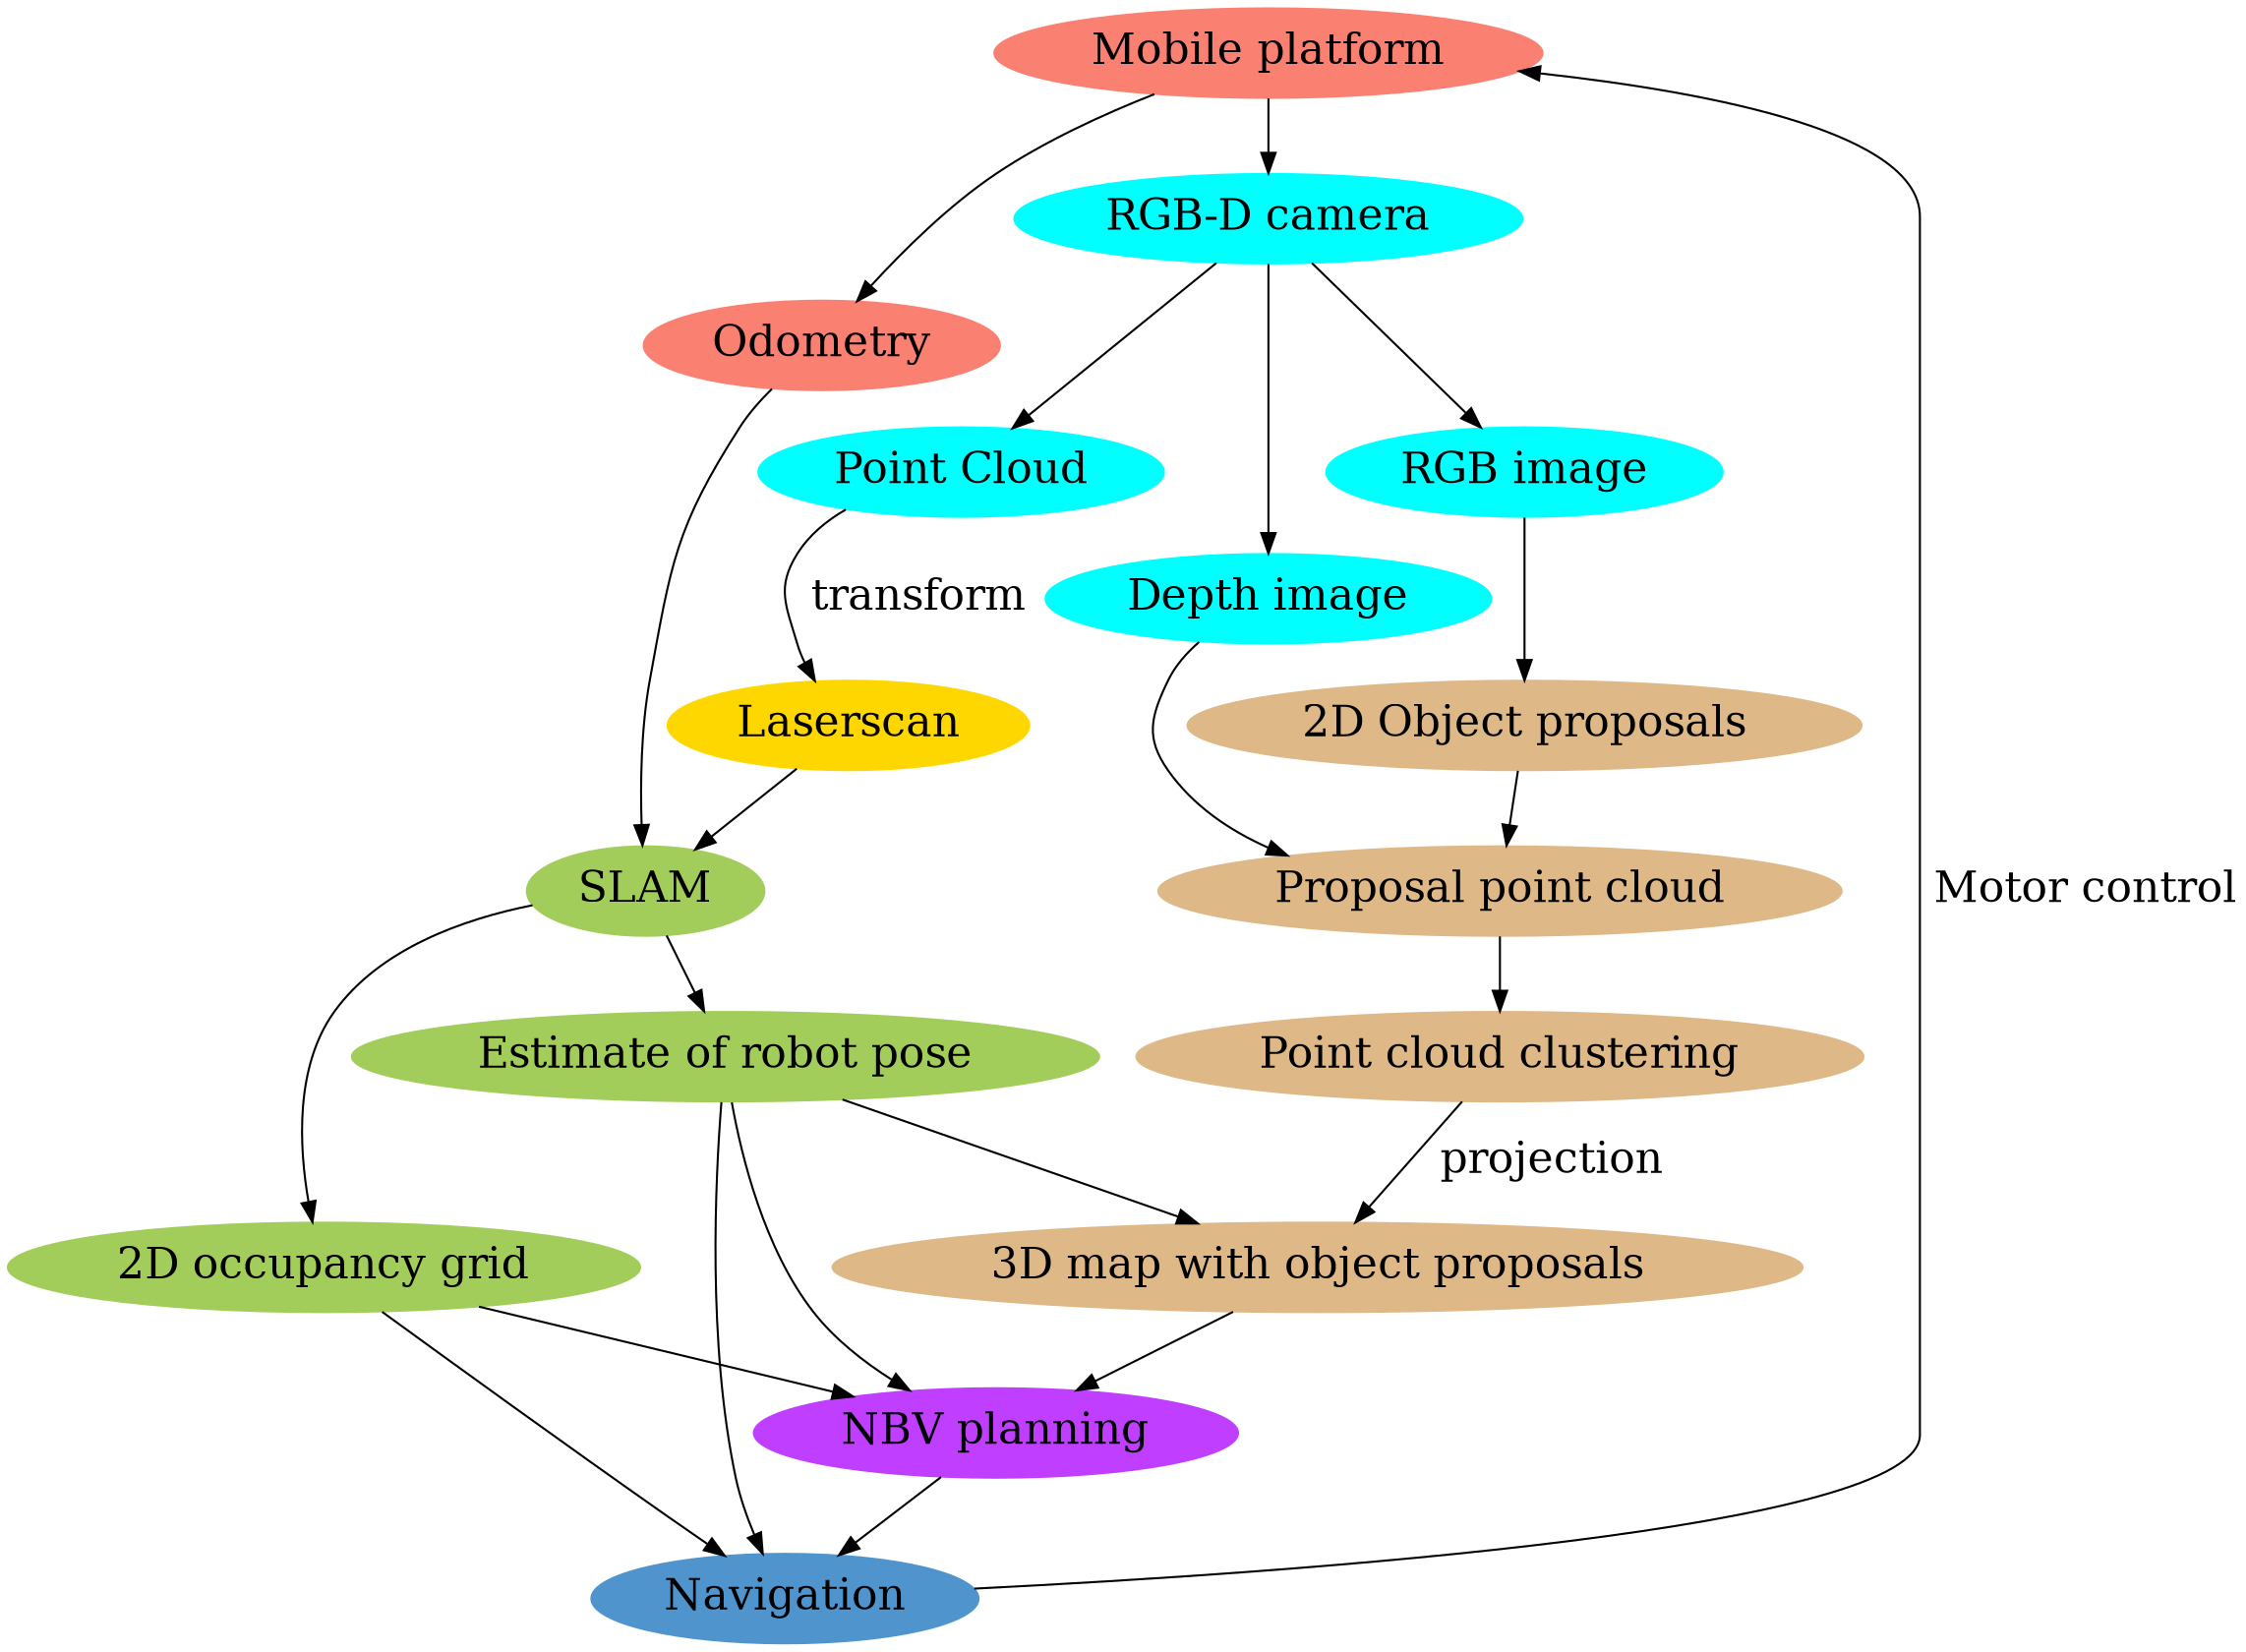 digraph G {
  graph [fontname = "Helvetica-Oblique", rankdir=UD];
  node [color = white, fontsize = 21, style = filled];
  edge [fontsize = 21]
  "Mobile platform" [color = salmon];
  "RGB-D camera" [color = cyan];
	"Mobile platform" -> "RGB-D camera";
	"Mobile platform" -> "Odometry";
	"RGB-D camera" -> "RGB image";
	"RGB image" [color = cyan];
	"RGB-D camera" [color = cyan];
	"Depth image" [color = cyan];
	"RGB-D camera" -> "Depth image";
  "Odometry" [color = salmon];
	"Odometry" -> "SLAM";
	"Point Cloud" [color = cyan];
	"RGB-D camera" -> "Point Cloud";
	"Laserscan" [color = gold];
	"Point Cloud" -> "Laserscan" [label = " transform"];
	"Proposal point cloud" [color = burlywood];
	"Depth image" -> "Proposal point cloud";
	"Laserscan" -> "SLAM";
	"2D Object proposals" [color = burlywood];
	"RGB image" -> "2D Object proposals";
	"SLAM" [color = darkolivegreen3];
	"2D occupancy grid" [color = darkolivegreen3];
	"SLAM" -> "2D occupancy grid";
	"Estimate of robot pose" [color = darkolivegreen3];
	"SLAM" -> "Estimate of robot pose";
	"2D Object proposals" -> "Proposal point cloud";
	"Point cloud clustering" [color = burlywood];
	"Proposal point cloud" -> "Point cloud clustering";
	"3D map with object proposals" [color = burlywood];
	"Point cloud clustering" -> "3D map with object proposals" [label = " projection"];
	"Estimate of robot pose" -> "3D map with object proposals";
	"NBV planning" [color = darkorchid1];
	"3D map with object proposals" -> "NBV planning";
	"2D occupancy grid" -> "NBV planning";
  "Navigation" [color = steelblue3];
	"NBV planning" -> "Navigation";
	"2D occupancy grid" -> "Navigation";
	"Estimate of robot pose" -> "Navigation";
	"Estimate of robot pose" -> "NBV planning";
	"Navigation" -> "Mobile platform" [label = " Motor control"];
}
